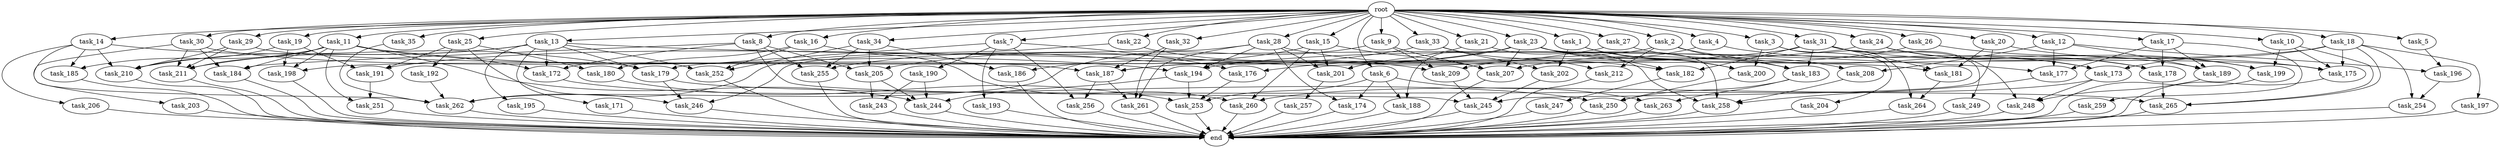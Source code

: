 digraph G {
  task_8 [size="102.400000"];
  task_173 [size="185542587187.200012"];
  task_189 [size="99643241267.200012"];
  task_17 [size="102.400000"];
  task_261 [size="94489280512.000000"];
  task_204 [size="7730941132.800000"];
  task_35 [size="102.400000"];
  task_26 [size="102.400000"];
  task_15 [size="102.400000"];
  task_252 [size="89335319756.800003"];
  task_178 [size="114246130073.600006"];
  task_251 [size="155477816115.200012"];
  task_209 [size="241377162035.200012"];
  task_211 [size="162349763788.800018"];
  task_255 [size="131425999257.600006"];
  task_206 [size="69578470195.199997"];
  task_33 [size="102.400000"];
  task_186 [size="34359738368.000000"];
  task_205 [size="87617332838.400009"];
  task_176 [size="127990025420.800003"];
  task_13 [size="102.400000"];
  task_22 [size="102.400000"];
  task_264 [size="62706522521.600006"];
  task_5 [size="102.400000"];
  task_200 [size="135720966553.600006"];
  task_201 [size="65283502899.200005"];
  task_6 [size="102.400000"];
  task_7 [size="102.400000"];
  task_25 [size="102.400000"];
  task_30 [size="102.400000"];
  task_262 [size="324699527577.600037"];
  task_3 [size="102.400000"];
  task_179 [size="210453397504.000000"];
  task_187 [size="62706522521.600006"];
  task_188 [size="84181359001.600006"];
  task_254 [size="155477816115.200012"];
  task_183 [size="210453397504.000000"];
  task_265 [size="104797202022.400009"];
  task_193 [size="85899345920.000000"];
  task_259 [size="30923764531.200001"];
  task_191 [size="118541097369.600006"];
  task_260 [size="131425999257.600006"];
  task_27 [size="102.400000"];
  task_253 [size="159772783411.200012"];
  task_202 [size="171798691840.000000"];
  root [size="0.000000"];
  task_182 [size="100502234726.400009"];
  task_258 [size="94489280512.000000"];
  task_245 [size="190696547942.400024"];
  task_21 [size="102.400000"];
  task_18 [size="102.400000"];
  task_180 [size="52398601011.200005"];
  task_31 [size="102.400000"];
  task_244 [size="149464861900.800018"];
  task_9 [size="102.400000"];
  task_192 [size="21474836480.000000"];
  task_28 [size="102.400000"];
  task_174 [size="45526653337.600006"];
  task_247 [size="85899345920.000000"];
  task_171 [size="54975581388.800003"];
  task_185 [size="155477816115.200012"];
  task_34 [size="102.400000"];
  task_10 [size="102.400000"];
  task_212 [size="155477816115.200012"];
  task_181 [size="148605868441.600006"];
  task_177 [size="99643241267.200012"];
  task_194 [size="175234665676.800018"];
  task_2 [size="102.400000"];
  task_29 [size="102.400000"];
  end [size="0.000000"];
  task_184 [size="141733920768.000000"];
  task_197 [size="85899345920.000000"];
  task_16 [size="102.400000"];
  task_14 [size="102.400000"];
  task_210 [size="174375672217.600006"];
  task_24 [size="102.400000"];
  task_198 [size="197568495616.000000"];
  task_195 [size="54975581388.800003"];
  task_243 [size="55834574848.000000"];
  task_257 [size="42090679500.800003"];
  task_19 [size="102.400000"];
  task_32 [size="102.400000"];
  task_196 [size="44667659878.400002"];
  task_4 [size="102.400000"];
  task_172 [size="182965606809.600006"];
  task_175 [size="221620312473.600006"];
  task_207 [size="212171384422.400024"];
  task_263 [size="97066260889.600006"];
  task_208 [size="27487790694.400002"];
  task_23 [size="102.400000"];
  task_12 [size="102.400000"];
  task_256 [size="155477816115.200012"];
  task_1 [size="102.400000"];
  task_190 [size="85899345920.000000"];
  task_249 [size="54975581388.800003"];
  task_20 [size="102.400000"];
  task_250 [size="113387136614.400009"];
  task_246 [size="28346784153.600002"];
  task_203 [size="13743895347.200001"];
  task_199 [size="91053306675.200012"];
  task_11 [size="102.400000"];
  task_248 [size="138297946931.200012"];

  task_8 -> task_245 [size="411041792.000000"];
  task_8 -> task_172 [size="411041792.000000"];
  task_8 -> task_184 [size="411041792.000000"];
  task_8 -> task_255 [size="411041792.000000"];
  task_8 -> task_205 [size="411041792.000000"];
  task_173 -> task_260 [size="679477248.000000"];
  task_173 -> task_248 [size="679477248.000000"];
  task_189 -> task_248 [size="134217728.000000"];
  task_17 -> task_178 [size="301989888.000000"];
  task_17 -> task_189 [size="301989888.000000"];
  task_17 -> task_177 [size="301989888.000000"];
  task_17 -> task_259 [size="301989888.000000"];
  task_261 -> end [size="1.000000"];
  task_204 -> end [size="1.000000"];
  task_35 -> task_262 [size="134217728.000000"];
  task_26 -> task_199 [size="679477248.000000"];
  task_26 -> task_207 [size="679477248.000000"];
  task_15 -> task_201 [size="301989888.000000"];
  task_15 -> task_207 [size="301989888.000000"];
  task_15 -> task_186 [size="301989888.000000"];
  task_15 -> task_260 [size="301989888.000000"];
  task_252 -> end [size="1.000000"];
  task_178 -> task_265 [size="75497472.000000"];
  task_251 -> end [size="1.000000"];
  task_209 -> task_245 [size="75497472.000000"];
  task_211 -> end [size="1.000000"];
  task_255 -> end [size="1.000000"];
  task_206 -> end [size="1.000000"];
  task_33 -> task_202 [size="838860800.000000"];
  task_33 -> task_255 [size="838860800.000000"];
  task_33 -> task_212 [size="838860800.000000"];
  task_186 -> end [size="1.000000"];
  task_205 -> task_243 [size="411041792.000000"];
  task_205 -> task_244 [size="411041792.000000"];
  task_176 -> task_253 [size="536870912.000000"];
  task_13 -> task_172 [size="536870912.000000"];
  task_13 -> task_211 [size="536870912.000000"];
  task_13 -> task_252 [size="536870912.000000"];
  task_13 -> task_210 [size="536870912.000000"];
  task_13 -> task_195 [size="536870912.000000"];
  task_13 -> task_177 [size="536870912.000000"];
  task_13 -> task_171 [size="536870912.000000"];
  task_13 -> task_179 [size="536870912.000000"];
  task_22 -> task_262 [size="838860800.000000"];
  task_22 -> task_209 [size="838860800.000000"];
  task_264 -> end [size="1.000000"];
  task_5 -> task_196 [size="301989888.000000"];
  task_200 -> task_250 [size="536870912.000000"];
  task_201 -> task_257 [size="411041792.000000"];
  task_6 -> task_188 [size="411041792.000000"];
  task_6 -> task_174 [size="411041792.000000"];
  task_6 -> task_253 [size="411041792.000000"];
  task_6 -> task_263 [size="411041792.000000"];
  task_7 -> task_190 [size="838860800.000000"];
  task_7 -> task_193 [size="838860800.000000"];
  task_7 -> task_176 [size="838860800.000000"];
  task_7 -> task_256 [size="838860800.000000"];
  task_7 -> task_179 [size="838860800.000000"];
  task_25 -> task_191 [size="209715200.000000"];
  task_25 -> task_180 [size="209715200.000000"];
  task_25 -> task_246 [size="209715200.000000"];
  task_25 -> task_192 [size="209715200.000000"];
  task_30 -> task_184 [size="134217728.000000"];
  task_30 -> task_211 [size="134217728.000000"];
  task_30 -> task_187 [size="134217728.000000"];
  task_30 -> task_203 [size="134217728.000000"];
  task_262 -> end [size="1.000000"];
  task_3 -> task_264 [size="75497472.000000"];
  task_3 -> task_204 [size="75497472.000000"];
  task_3 -> task_200 [size="75497472.000000"];
  task_179 -> task_246 [size="33554432.000000"];
  task_179 -> task_265 [size="33554432.000000"];
  task_187 -> task_261 [size="679477248.000000"];
  task_187 -> task_256 [size="679477248.000000"];
  task_188 -> end [size="1.000000"];
  task_254 -> end [size="1.000000"];
  task_183 -> task_250 [size="536870912.000000"];
  task_183 -> task_263 [size="536870912.000000"];
  task_265 -> end [size="1.000000"];
  task_193 -> end [size="1.000000"];
  task_259 -> end [size="1.000000"];
  task_191 -> task_251 [size="679477248.000000"];
  task_260 -> end [size="1.000000"];
  task_27 -> task_208 [size="134217728.000000"];
  task_27 -> task_187 [size="134217728.000000"];
  task_253 -> end [size="1.000000"];
  task_202 -> task_245 [size="536870912.000000"];
  root -> task_8 [size="1.000000"];
  root -> task_14 [size="1.000000"];
  root -> task_24 [size="1.000000"];
  root -> task_13 [size="1.000000"];
  root -> task_17 [size="1.000000"];
  root -> task_21 [size="1.000000"];
  root -> task_18 [size="1.000000"];
  root -> task_22 [size="1.000000"];
  root -> task_31 [size="1.000000"];
  root -> task_9 [size="1.000000"];
  root -> task_5 [size="1.000000"];
  root -> task_32 [size="1.000000"];
  root -> task_26 [size="1.000000"];
  root -> task_15 [size="1.000000"];
  root -> task_6 [size="1.000000"];
  root -> task_4 [size="1.000000"];
  root -> task_29 [size="1.000000"];
  root -> task_30 [size="1.000000"];
  root -> task_34 [size="1.000000"];
  root -> task_3 [size="1.000000"];
  root -> task_19 [size="1.000000"];
  root -> task_10 [size="1.000000"];
  root -> task_23 [size="1.000000"];
  root -> task_12 [size="1.000000"];
  root -> task_1 [size="1.000000"];
  root -> task_33 [size="1.000000"];
  root -> task_2 [size="1.000000"];
  root -> task_25 [size="1.000000"];
  root -> task_20 [size="1.000000"];
  root -> task_35 [size="1.000000"];
  root -> task_7 [size="1.000000"];
  root -> task_27 [size="1.000000"];
  root -> task_11 [size="1.000000"];
  root -> task_28 [size="1.000000"];
  root -> task_16 [size="1.000000"];
  task_182 -> task_247 [size="838860800.000000"];
  task_258 -> end [size="1.000000"];
  task_245 -> end [size="1.000000"];
  task_21 -> task_201 [size="301989888.000000"];
  task_21 -> task_258 [size="301989888.000000"];
  task_18 -> task_194 [size="838860800.000000"];
  task_18 -> task_197 [size="838860800.000000"];
  task_18 -> task_173 [size="838860800.000000"];
  task_18 -> task_254 [size="838860800.000000"];
  task_18 -> task_175 [size="838860800.000000"];
  task_18 -> task_265 [size="838860800.000000"];
  task_180 -> task_253 [size="536870912.000000"];
  task_31 -> task_189 [size="536870912.000000"];
  task_31 -> task_182 [size="536870912.000000"];
  task_31 -> task_183 [size="536870912.000000"];
  task_31 -> task_191 [size="536870912.000000"];
  task_31 -> task_181 [size="536870912.000000"];
  task_31 -> task_249 [size="536870912.000000"];
  task_31 -> task_248 [size="536870912.000000"];
  task_244 -> end [size="1.000000"];
  task_9 -> task_207 [size="679477248.000000"];
  task_9 -> task_262 [size="679477248.000000"];
  task_9 -> task_209 [size="679477248.000000"];
  task_192 -> task_262 [size="838860800.000000"];
  task_28 -> task_194 [size="33554432.000000"];
  task_28 -> task_182 [size="33554432.000000"];
  task_28 -> task_201 [size="33554432.000000"];
  task_28 -> task_261 [size="33554432.000000"];
  task_28 -> task_174 [size="33554432.000000"];
  task_28 -> task_246 [size="33554432.000000"];
  task_174 -> end [size="1.000000"];
  task_247 -> end [size="1.000000"];
  task_171 -> end [size="1.000000"];
  task_185 -> end [size="1.000000"];
  task_34 -> task_205 [size="33554432.000000"];
  task_34 -> task_255 [size="33554432.000000"];
  task_34 -> task_186 [size="33554432.000000"];
  task_34 -> task_252 [size="33554432.000000"];
  task_10 -> task_175 [size="75497472.000000"];
  task_10 -> task_199 [size="75497472.000000"];
  task_10 -> task_265 [size="75497472.000000"];
  task_212 -> end [size="1.000000"];
  task_181 -> task_264 [size="536870912.000000"];
  task_177 -> task_258 [size="134217728.000000"];
  task_194 -> task_253 [size="75497472.000000"];
  task_194 -> task_244 [size="75497472.000000"];
  task_2 -> task_198 [size="679477248.000000"];
  task_2 -> task_183 [size="679477248.000000"];
  task_2 -> task_178 [size="679477248.000000"];
  task_2 -> task_212 [size="679477248.000000"];
  task_29 -> task_181 [size="75497472.000000"];
  task_29 -> task_211 [size="75497472.000000"];
  task_29 -> task_210 [size="75497472.000000"];
  task_184 -> end [size="1.000000"];
  task_197 -> end [size="1.000000"];
  task_16 -> task_260 [size="301989888.000000"];
  task_16 -> task_180 [size="301989888.000000"];
  task_16 -> task_252 [size="301989888.000000"];
  task_14 -> task_185 [size="679477248.000000"];
  task_14 -> task_262 [size="679477248.000000"];
  task_14 -> task_179 [size="679477248.000000"];
  task_14 -> task_210 [size="679477248.000000"];
  task_14 -> task_206 [size="679477248.000000"];
  task_210 -> end [size="1.000000"];
  task_24 -> task_199 [size="134217728.000000"];
  task_24 -> task_173 [size="134217728.000000"];
  task_24 -> task_187 [size="134217728.000000"];
  task_24 -> task_178 [size="134217728.000000"];
  task_198 -> end [size="1.000000"];
  task_195 -> end [size="1.000000"];
  task_243 -> end [size="1.000000"];
  task_257 -> end [size="1.000000"];
  task_19 -> task_191 [size="411041792.000000"];
  task_19 -> task_198 [size="411041792.000000"];
  task_19 -> task_210 [size="411041792.000000"];
  task_32 -> task_261 [size="209715200.000000"];
  task_32 -> task_187 [size="209715200.000000"];
  task_196 -> task_254 [size="679477248.000000"];
  task_4 -> task_209 [size="838860800.000000"];
  task_4 -> task_173 [size="838860800.000000"];
  task_172 -> task_250 [size="33554432.000000"];
  task_175 -> end [size="1.000000"];
  task_207 -> end [size="1.000000"];
  task_263 -> end [size="1.000000"];
  task_208 -> task_258 [size="75497472.000000"];
  task_23 -> task_176 [size="411041792.000000"];
  task_23 -> task_182 [size="411041792.000000"];
  task_23 -> task_258 [size="411041792.000000"];
  task_23 -> task_200 [size="411041792.000000"];
  task_23 -> task_188 [size="411041792.000000"];
  task_23 -> task_205 [size="411041792.000000"];
  task_23 -> task_207 [size="411041792.000000"];
  task_23 -> task_175 [size="411041792.000000"];
  task_12 -> task_189 [size="134217728.000000"];
  task_12 -> task_196 [size="134217728.000000"];
  task_12 -> task_177 [size="134217728.000000"];
  task_12 -> task_208 [size="134217728.000000"];
  task_256 -> end [size="1.000000"];
  task_1 -> task_202 [size="838860800.000000"];
  task_1 -> task_183 [size="838860800.000000"];
  task_1 -> task_200 [size="838860800.000000"];
  task_190 -> task_243 [size="134217728.000000"];
  task_190 -> task_244 [size="134217728.000000"];
  task_249 -> end [size="1.000000"];
  task_20 -> task_245 [size="838860800.000000"];
  task_20 -> task_181 [size="838860800.000000"];
  task_20 -> task_175 [size="838860800.000000"];
  task_250 -> end [size="1.000000"];
  task_246 -> end [size="1.000000"];
  task_203 -> end [size="1.000000"];
  task_199 -> end [size="1.000000"];
  task_11 -> task_185 [size="838860800.000000"];
  task_11 -> task_172 [size="838860800.000000"];
  task_11 -> task_194 [size="838860800.000000"];
  task_11 -> task_211 [size="838860800.000000"];
  task_11 -> task_251 [size="838860800.000000"];
  task_11 -> task_184 [size="838860800.000000"];
  task_11 -> task_198 [size="838860800.000000"];
  task_11 -> task_244 [size="838860800.000000"];
  task_248 -> end [size="1.000000"];
}
